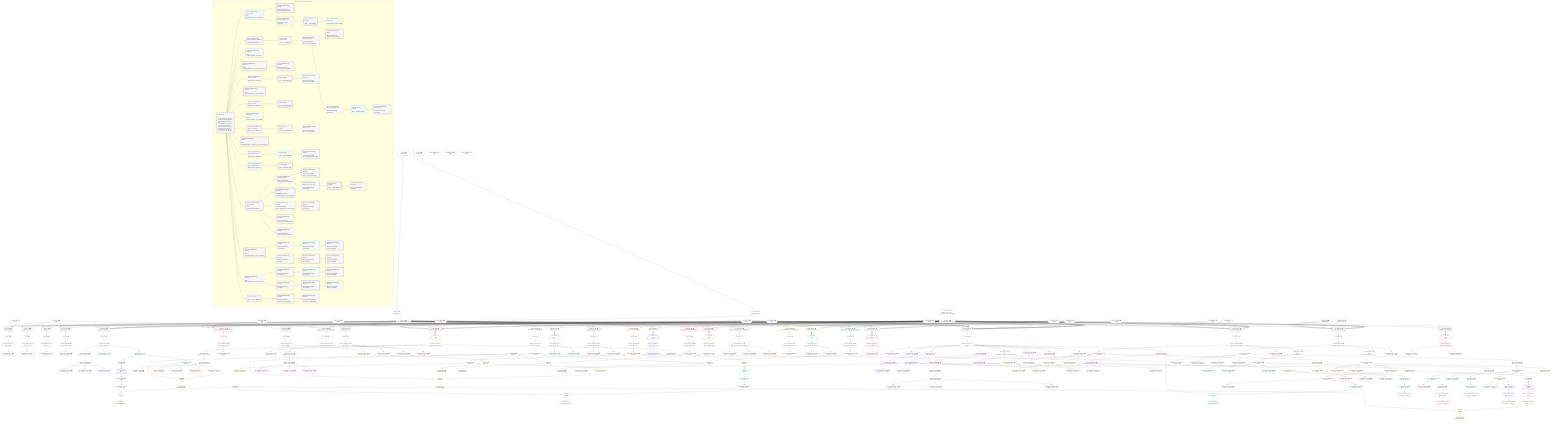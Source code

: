 %%{init: {'themeVariables': { 'fontSize': '12px'}}}%%
graph TD
    classDef path fill:#eee,stroke:#000,color:#000
    classDef plan fill:#fff,stroke-width:1px,color:#000
    classDef itemplan fill:#fff,stroke-width:2px,color:#000
    classDef unbatchedplan fill:#dff,stroke-width:1px,color:#000
    classDef sideeffectplan fill:#fcc,stroke-width:2px,color:#000
    classDef bucket fill:#f6f6f6,color:#000,stroke-width:2px,text-align:left


    %% plan dependencies
    PgSelect269[["PgSelect[269∈0] ➊<br />ᐸpersonᐳ"]]:::plan
    Object11{{"Object[11∈0] ➊<br />ᐸ{pgSettings,withPgClient}ᐳ"}}:::plan
    Constant990{{"Constant[990∈0] ➊<br />ᐸ1ᐳ"}}:::plan
    Constant991{{"Constant[991∈0] ➊<br />ᐸ'test'ᐳ"}}:::plan
    Lambda509{{"Lambda[509∈0] ➊<br />ᐸcalculateLimitAndOffsetSQLᐳ"}}:::plan
    Object11 & Constant990 & Constant991 & Constant990 & Constant991 & Lambda509 & Lambda509 & Lambda509 & Lambda509 & Constant991 & Lambda509 & Lambda509 & Lambda509 --> PgSelect269
    PgSelect373[["PgSelect[373∈0] ➊<br />ᐸquery_output_two_rowsᐳ"]]:::plan
    Constant1002{{"Constant[1002∈0] ➊<br />ᐸ42ᐳ"}}:::plan
    Constant1004{{"Constant[1004∈0] ➊<br />ᐸ'Hi'ᐳ"}}:::plan
    Object11 & Constant1002 & Constant990 & Constant1004 & Lambda509 & Lambda509 & Lambda509 & Lambda509 --> PgSelect373
    PgSelect434[["PgSelect[434∈0] ➊<br />ᐸquery_output_two_rowsᐳ"]]:::plan
    Constant1005{{"Constant[1005∈0] ➊<br />ᐸ999999999ᐳ"}}:::plan
    Constant1007{{"Constant[1007∈0] ➊<br />ᐸ”Don't fail me now...”ᐳ"}}:::plan
    Object11 & Constant1005 & Constant1005 & Constant1007 & Lambda509 & Lambda509 & Lambda509 & Lambda509 --> PgSelect434
    PgSelect28[["PgSelect[28∈0] ➊<br />ᐸfunc_out_complexᐳ"]]:::plan
    Object11 & Constant990 & Constant991 & Lambda509 & Lambda509 & Lambda509 --> PgSelect28
    PgSelect8[["PgSelect[8∈0] ➊<br />ᐸfunc_in_inoutᐳ"]]:::plan
    Constant987{{"Constant[987∈0] ➊<br />ᐸ10ᐳ"}}:::plan
    Constant988{{"Constant[988∈0] ➊<br />ᐸ5ᐳ"}}:::plan
    Object11 & Constant987 & Constant988 & Lambda509 --> PgSelect8
    PgSelect138[["PgSelect[138∈0] ➊<br />ᐸfunc_out_out_compound_typeᐳ"]]:::plan
    Object11 & Constant987 & Lambda509 & Lambda509 --> PgSelect138
    PgSelect16[["PgSelect[16∈0] ➊<br />ᐸfunc_in_outᐳ"]]:::plan
    Object11 & Constant987 & Lambda509 --> PgSelect16
    Access9{{"Access[9∈0] ➊<br />ᐸ2.pgSettingsᐳ"}}:::plan
    Access10{{"Access[10∈0] ➊<br />ᐸ2.withPgClientᐳ"}}:::plan
    Access9 & Access10 --> Object11
    PgSelect21[["PgSelect[21∈0] ➊<br />ᐸfunc_outᐳ"]]:::plan
    Object11 & Lambda509 --> PgSelect21
    PgSelect131[["PgSelect[131∈0] ➊<br />ᐸfunc_out_outᐳ"]]:::plan
    Object11 & Lambda509 --> PgSelect131
    PgSelect170[["PgSelect[170∈0] ➊<br />ᐸfunc_out_out_unnamedᐳ"]]:::plan
    Object11 & Lambda509 --> PgSelect170
    PgSelect192[["PgSelect[192∈0] ➊<br />ᐸfunc_out_tableᐳ"]]:::plan
    Object11 & Lambda509 --> PgSelect192
    PgSelect219[["PgSelect[219∈0] ➊<br />ᐸfunc_out_unnamedᐳ"]]:::plan
    Object11 & Lambda509 --> PgSelect219
    PgSelect224[["PgSelect[224∈0] ➊<br />ᐸfunc_out_unnamed_out_out_unnamedᐳ"]]:::plan
    Object11 & Lambda509 --> PgSelect224
    PgSelect494[["PgSelect[494∈0] ➊<br />ᐸsearch_test_summariesᐳ"]]:::plan
    Object11 & Lambda509 --> PgSelect494
    __Value2["__Value[2∈0] ➊<br />ᐸcontextᐳ"]:::plan
    __Value2 --> Access9
    __Value2 --> Access10
    First12{{"First[12∈0] ➊"}}:::plan
    PgSelect8 --> First12
    PgSelectSingle13{{"PgSelectSingle[13∈0] ➊<br />ᐸfunc_in_inoutᐳ"}}:::plan
    First12 --> PgSelectSingle13
    PgClassExpression14{{"PgClassExpression[14∈0] ➊<br />ᐸ__func_in_inout__.vᐳ"}}:::plan
    PgSelectSingle13 --> PgClassExpression14
    First18{{"First[18∈0] ➊"}}:::plan
    PgSelect16 --> First18
    PgSelectSingle19{{"PgSelectSingle[19∈0] ➊<br />ᐸfunc_in_outᐳ"}}:::plan
    First18 --> PgSelectSingle19
    PgClassExpression20{{"PgClassExpression[20∈0] ➊<br />ᐸ__func_in_out__.vᐳ"}}:::plan
    PgSelectSingle19 --> PgClassExpression20
    First23{{"First[23∈0] ➊"}}:::plan
    PgSelect21 --> First23
    PgSelectSingle24{{"PgSelectSingle[24∈0] ➊<br />ᐸfunc_outᐳ"}}:::plan
    First23 --> PgSelectSingle24
    PgClassExpression25{{"PgClassExpression[25∈0] ➊<br />ᐸ__func_out__.vᐳ"}}:::plan
    PgSelectSingle24 --> PgClassExpression25
    First30{{"First[30∈0] ➊"}}:::plan
    PgSelect28 --> First30
    PgSelectSingle31{{"PgSelectSingle[31∈0] ➊<br />ᐸfunc_out_complexᐳ"}}:::plan
    First30 --> PgSelectSingle31
    First133{{"First[133∈0] ➊"}}:::plan
    PgSelect131 --> First133
    PgSelectSingle134{{"PgSelectSingle[134∈0] ➊<br />ᐸfunc_out_outᐳ"}}:::plan
    First133 --> PgSelectSingle134
    First140{{"First[140∈0] ➊"}}:::plan
    PgSelect138 --> First140
    PgSelectSingle141{{"PgSelectSingle[141∈0] ➊<br />ᐸfunc_out_out_compound_typeᐳ"}}:::plan
    First140 --> PgSelectSingle141
    First172{{"First[172∈0] ➊"}}:::plan
    PgSelect170 --> First172
    PgSelectSingle173{{"PgSelectSingle[173∈0] ➊<br />ᐸfunc_out_out_unnamedᐳ"}}:::plan
    First172 --> PgSelectSingle173
    First194{{"First[194∈0] ➊"}}:::plan
    PgSelect192 --> First194
    PgSelectSingle195{{"PgSelectSingle[195∈0] ➊<br />ᐸfunc_out_tableᐳ"}}:::plan
    First194 --> PgSelectSingle195
    First221{{"First[221∈0] ➊"}}:::plan
    PgSelect219 --> First221
    PgSelectSingle222{{"PgSelectSingle[222∈0] ➊<br />ᐸfunc_out_unnamedᐳ"}}:::plan
    First221 --> PgSelectSingle222
    PgClassExpression223{{"PgClassExpression[223∈0] ➊<br />ᐸ__func_out_unnamed__.vᐳ"}}:::plan
    PgSelectSingle222 --> PgClassExpression223
    First226{{"First[226∈0] ➊"}}:::plan
    PgSelect224 --> First226
    PgSelectSingle227{{"PgSelectSingle[227∈0] ➊<br />ᐸfunc_out_unnamed_out_out_unnamedᐳ"}}:::plan
    First226 --> PgSelectSingle227
    First271{{"First[271∈0] ➊"}}:::plan
    PgSelect269 --> First271
    PgSelectSingle272{{"PgSelectSingle[272∈0] ➊<br />ᐸpersonᐳ"}}:::plan
    First271 --> PgSelectSingle272
    First375{{"First[375∈0] ➊"}}:::plan
    PgSelect373 --> First375
    PgSelectSingle376{{"PgSelectSingle[376∈0] ➊<br />ᐸquery_output_two_rowsᐳ"}}:::plan
    First375 --> PgSelectSingle376
    First436{{"First[436∈0] ➊"}}:::plan
    PgSelect434 --> First436
    PgSelectSingle437{{"PgSelectSingle[437∈0] ➊<br />ᐸquery_output_two_rowsᐳ"}}:::plan
    First436 --> PgSelectSingle437
    Constant1008{{"Constant[1008∈0] ➊<br />ᐸ[Object: null prototype] {   cursorLower: null,   cursorUppeᐳ"}}:::plan
    Constant1008 --> Lambda509
    __Value4["__Value[4∈0] ➊<br />ᐸrootValueᐳ"]:::plan
    Constant48{{"Constant[48∈0] ➊<br />ᐸ'people'ᐳ"}}:::plan
    Constant69{{"Constant[69∈0] ➊<br />ᐸ'posts'ᐳ"}}:::plan
    Connection82{{"Connection[82∈0] ➊<br />ᐸ80ᐳ"}}:::plan
    Connection160{{"Connection[160∈0] ➊<br />ᐸ158ᐳ"}}:::plan
    Connection183{{"Connection[183∈0] ➊<br />ᐸ181ᐳ"}}:::plan
    Connection207{{"Connection[207∈0] ➊<br />ᐸ205ᐳ"}}:::plan
    Connection241{{"Connection[241∈0] ➊<br />ᐸ239ᐳ"}}:::plan
    Connection259{{"Connection[259∈0] ➊<br />ᐸ257ᐳ"}}:::plan
    Constant995{{"Constant[995∈0] ➊<br />ᐸ20ᐳ"}}:::plan
    PgClassExpression32{{"PgClassExpression[32∈1] ➊<br />ᐸ__func_out...plex__.”x”ᐳ"}}:::plan
    PgSelectSingle31 --> PgClassExpression32
    PgSelectSingle39{{"PgSelectSingle[39∈1] ➊<br />ᐸfrmcdc_compoundTypeᐳ"}}:::plan
    RemapKeys534{{"RemapKeys[534∈1] ➊<br />ᐸ31:{”0”:1,”1”:2,”2”:3,”3”:4}ᐳ"}}:::plan
    RemapKeys534 --> PgSelectSingle39
    PgSelectSingle47{{"PgSelectSingle[47∈1] ➊<br />ᐸpersonᐳ"}}:::plan
    RemapKeys553{{"RemapKeys[553∈1] ➊<br />ᐸ31:{”0”:5,”1”:6,”2”:7}ᐳ"}}:::plan
    RemapKeys553 --> PgSelectSingle47
    PgSelectSingle31 --> RemapKeys534
    PgSelectSingle31 --> RemapKeys553
    Connection65{{"Connection[65∈1] ➊<br />ᐸ61ᐳ"}}:::plan
    PgClassExpression40{{"PgClassExpression[40∈2] ➊<br />ᐸ__frmcdc_c...type__.”a”ᐳ"}}:::plan
    PgSelectSingle39 --> PgClassExpression40
    PgClassExpression41{{"PgClassExpression[41∈2] ➊<br />ᐸ__frmcdc_c...type__.”b”ᐳ"}}:::plan
    PgSelectSingle39 --> PgClassExpression41
    PgClassExpression42{{"PgClassExpression[42∈2] ➊<br />ᐸ__frmcdc_c...type__.”c”ᐳ"}}:::plan
    PgSelectSingle39 --> PgClassExpression42
    List50{{"List[50∈3] ➊<br />ᐸ48,49ᐳ"}}:::plan
    PgClassExpression49{{"PgClassExpression[49∈3] ➊<br />ᐸ__person__.”id”ᐳ"}}:::plan
    Constant48 & PgClassExpression49 --> List50
    PgSelectSingle47 --> PgClassExpression49
    Lambda51{{"Lambda[51∈3] ➊<br />ᐸbase64JSONEncodeᐳ"}}:::plan
    List50 --> Lambda51
    PgClassExpression52{{"PgClassExpression[52∈3] ➊<br />ᐸ__person__...full_name”ᐳ"}}:::plan
    PgSelectSingle47 --> PgClassExpression52
    Access544{{"Access[544∈3] ➊<br />ᐸ553.0ᐳ"}}:::plan
    RemapKeys553 --> Access544
    __Item67[/"__Item[67∈4]<br />ᐸ544ᐳ"\]:::itemplan
    Access544 ==> __Item67
    PgSelectSingle68{{"PgSelectSingle[68∈4]<br />ᐸpostᐳ"}}:::plan
    __Item67 --> PgSelectSingle68
    List71{{"List[71∈5]<br />ᐸ69,70ᐳ"}}:::plan
    PgClassExpression70{{"PgClassExpression[70∈5]<br />ᐸ__post__.”id”ᐳ"}}:::plan
    Constant69 & PgClassExpression70 --> List71
    PgSelectSingle68 --> PgClassExpression70
    Lambda72{{"Lambda[72∈5]<br />ᐸbase64JSONEncodeᐳ"}}:::plan
    List71 --> Lambda72
    PgSelect83[["PgSelect[83∈6] ➊<br />ᐸfunc_out_complex_setofᐳ"]]:::plan
    Object11 & Constant990 & Constant991 & Connection82 & Lambda509 & Lambda509 & Lambda509 --> PgSelect83
    PgSelect127[["PgSelect[127∈6] ➊<br />ᐸfunc_out_complex_setof(aggregate)ᐳ"]]:::plan
    Object11 & Constant990 & Constant991 & Connection82 & Lambda509 --> PgSelect127
    First128{{"First[128∈6] ➊"}}:::plan
    PgSelect127 --> First128
    PgSelectSingle129{{"PgSelectSingle[129∈6] ➊<br />ᐸfunc_out_complex_setofᐳ"}}:::plan
    First128 --> PgSelectSingle129
    PgClassExpression130{{"PgClassExpression[130∈6] ➊<br />ᐸcount(*)ᐳ"}}:::plan
    PgSelectSingle129 --> PgClassExpression130
    Connection119{{"Connection[119∈6] ➊<br />ᐸ115ᐳ"}}:::plan
    __Item84[/"__Item[84∈7]<br />ᐸ83ᐳ"\]:::itemplan
    PgSelect83 ==> __Item84
    PgSelectSingle85{{"PgSelectSingle[85∈7]<br />ᐸfunc_out_complex_setofᐳ"}}:::plan
    __Item84 --> PgSelectSingle85
    PgClassExpression86{{"PgClassExpression[86∈8]<br />ᐸ__func_out...etof__.”x”ᐳ"}}:::plan
    PgSelectSingle85 --> PgClassExpression86
    PgSelectSingle93{{"PgSelectSingle[93∈8]<br />ᐸfrmcdc_compoundTypeᐳ"}}:::plan
    RemapKeys571{{"RemapKeys[571∈8]<br />ᐸ85:{”0”:1,”1”:2,”2”:3,”3”:4}ᐳ"}}:::plan
    RemapKeys571 --> PgSelectSingle93
    PgSelectSingle101{{"PgSelectSingle[101∈8]<br />ᐸpersonᐳ"}}:::plan
    RemapKeys590{{"RemapKeys[590∈8]<br />ᐸ85:{”0”:5,”1”:6,”2”:7}ᐳ"}}:::plan
    RemapKeys590 --> PgSelectSingle101
    PgSelectSingle85 --> RemapKeys571
    PgSelectSingle85 --> RemapKeys590
    PgClassExpression94{{"PgClassExpression[94∈9]<br />ᐸ__frmcdc_c...type__.”a”ᐳ"}}:::plan
    PgSelectSingle93 --> PgClassExpression94
    PgClassExpression95{{"PgClassExpression[95∈9]<br />ᐸ__frmcdc_c...type__.”b”ᐳ"}}:::plan
    PgSelectSingle93 --> PgClassExpression95
    PgClassExpression96{{"PgClassExpression[96∈9]<br />ᐸ__frmcdc_c...type__.”c”ᐳ"}}:::plan
    PgSelectSingle93 --> PgClassExpression96
    List104{{"List[104∈10]<br />ᐸ48,103ᐳ"}}:::plan
    PgClassExpression103{{"PgClassExpression[103∈10]<br />ᐸ__person__.”id”ᐳ"}}:::plan
    Constant48 & PgClassExpression103 --> List104
    PgSelectSingle101 --> PgClassExpression103
    Lambda105{{"Lambda[105∈10]<br />ᐸbase64JSONEncodeᐳ"}}:::plan
    List104 --> Lambda105
    PgClassExpression106{{"PgClassExpression[106∈10]<br />ᐸ__person__...full_name”ᐳ"}}:::plan
    PgSelectSingle101 --> PgClassExpression106
    Access581{{"Access[581∈10]<br />ᐸ590.0ᐳ"}}:::plan
    RemapKeys590 --> Access581
    __Item121[/"__Item[121∈11]<br />ᐸ581ᐳ"\]:::itemplan
    Access581 ==> __Item121
    PgSelectSingle122{{"PgSelectSingle[122∈11]<br />ᐸpostᐳ"}}:::plan
    __Item121 --> PgSelectSingle122
    List125{{"List[125∈12]<br />ᐸ69,124ᐳ"}}:::plan
    PgClassExpression124{{"PgClassExpression[124∈12]<br />ᐸ__post__.”id”ᐳ"}}:::plan
    Constant69 & PgClassExpression124 --> List125
    PgSelectSingle122 --> PgClassExpression124
    Lambda126{{"Lambda[126∈12]<br />ᐸbase64JSONEncodeᐳ"}}:::plan
    List125 --> Lambda126
    PgClassExpression135{{"PgClassExpression[135∈13] ➊<br />ᐸ__func_out...first_out”ᐳ"}}:::plan
    PgSelectSingle134 --> PgClassExpression135
    PgClassExpression136{{"PgClassExpression[136∈13] ➊<br />ᐸ__func_out...econd_out”ᐳ"}}:::plan
    PgSelectSingle134 --> PgClassExpression136
    PgClassExpression142{{"PgClassExpression[142∈14] ➊<br />ᐸ__func_out...ype__.”o1”ᐳ"}}:::plan
    PgSelectSingle141 --> PgClassExpression142
    PgSelectSingle149{{"PgSelectSingle[149∈14] ➊<br />ᐸfrmcdc_compoundTypeᐳ"}}:::plan
    RemapKeys624{{"RemapKeys[624∈14] ➊<br />ᐸ141:{”0”:1,”1”:2,”2”:3,”3”:4}ᐳ"}}:::plan
    RemapKeys624 --> PgSelectSingle149
    PgSelectSingle141 --> RemapKeys624
    PgClassExpression150{{"PgClassExpression[150∈15] ➊<br />ᐸ__frmcdc_c...type__.”a”ᐳ"}}:::plan
    PgSelectSingle149 --> PgClassExpression150
    PgClassExpression151{{"PgClassExpression[151∈15] ➊<br />ᐸ__frmcdc_c...type__.”b”ᐳ"}}:::plan
    PgSelectSingle149 --> PgClassExpression151
    PgClassExpression152{{"PgClassExpression[152∈15] ➊<br />ᐸ__frmcdc_c...type__.”c”ᐳ"}}:::plan
    PgSelectSingle149 --> PgClassExpression152
    PgSelect161[["PgSelect[161∈16] ➊<br />ᐸfunc_out_out_setofᐳ"]]:::plan
    Object11 & Connection160 & Lambda509 --> PgSelect161
    PgSelect166[["PgSelect[166∈16] ➊<br />ᐸfunc_out_out_setof(aggregate)ᐳ"]]:::plan
    Object11 & Connection160 & Lambda509 --> PgSelect166
    First167{{"First[167∈16] ➊"}}:::plan
    PgSelect166 --> First167
    PgSelectSingle168{{"PgSelectSingle[168∈16] ➊<br />ᐸfunc_out_out_setofᐳ"}}:::plan
    First167 --> PgSelectSingle168
    PgClassExpression169{{"PgClassExpression[169∈16] ➊<br />ᐸcount(*)ᐳ"}}:::plan
    PgSelectSingle168 --> PgClassExpression169
    __Item162[/"__Item[162∈17]<br />ᐸ161ᐳ"\]:::itemplan
    PgSelect161 ==> __Item162
    PgSelectSingle163{{"PgSelectSingle[163∈17]<br />ᐸfunc_out_out_setofᐳ"}}:::plan
    __Item162 --> PgSelectSingle163
    PgClassExpression164{{"PgClassExpression[164∈18]<br />ᐸ__func_out...tof__.”o1”ᐳ"}}:::plan
    PgSelectSingle163 --> PgClassExpression164
    PgClassExpression165{{"PgClassExpression[165∈18]<br />ᐸ__func_out...tof__.”o2”ᐳ"}}:::plan
    PgSelectSingle163 --> PgClassExpression165
    PgClassExpression174{{"PgClassExpression[174∈19] ➊<br />ᐸ__func_out....”column1”ᐳ"}}:::plan
    PgSelectSingle173 --> PgClassExpression174
    PgClassExpression175{{"PgClassExpression[175∈19] ➊<br />ᐸ__func_out....”column2”ᐳ"}}:::plan
    PgSelectSingle173 --> PgClassExpression175
    PgSelect184[["PgSelect[184∈20] ➊<br />ᐸfunc_out_setofᐳ"]]:::plan
    Object11 & Connection183 & Lambda509 --> PgSelect184
    PgSelect188[["PgSelect[188∈20] ➊<br />ᐸfunc_out_setof(aggregate)ᐳ"]]:::plan
    Object11 & Connection183 & Lambda509 --> PgSelect188
    First189{{"First[189∈20] ➊"}}:::plan
    PgSelect188 --> First189
    PgSelectSingle190{{"PgSelectSingle[190∈20] ➊<br />ᐸfunc_out_setofᐳ"}}:::plan
    First189 --> PgSelectSingle190
    PgClassExpression191{{"PgClassExpression[191∈20] ➊<br />ᐸcount(*)ᐳ"}}:::plan
    PgSelectSingle190 --> PgClassExpression191
    __Item185[/"__Item[185∈21]<br />ᐸ184ᐳ"\]:::itemplan
    PgSelect184 ==> __Item185
    PgSelectSingle186{{"PgSelectSingle[186∈21]<br />ᐸfunc_out_setofᐳ"}}:::plan
    __Item185 --> PgSelectSingle186
    PgClassExpression187{{"PgClassExpression[187∈21]<br />ᐸ__func_out_setof__.vᐳ"}}:::plan
    PgSelectSingle186 --> PgClassExpression187
    List198{{"List[198∈22] ➊<br />ᐸ48,197ᐳ"}}:::plan
    PgClassExpression197{{"PgClassExpression[197∈22] ➊<br />ᐸ__func_out_table__.”id”ᐳ"}}:::plan
    Constant48 & PgClassExpression197 --> List198
    PgSelectSingle195 --> PgClassExpression197
    Lambda199{{"Lambda[199∈22] ➊<br />ᐸbase64JSONEncodeᐳ"}}:::plan
    List198 --> Lambda199
    PgSelect208[["PgSelect[208∈23] ➊<br />ᐸfunc_out_table_setofᐳ"]]:::plan
    Object11 & Connection207 & Lambda509 --> PgSelect208
    PgSelect215[["PgSelect[215∈23] ➊<br />ᐸfunc_out_table_setof(aggregate)ᐳ"]]:::plan
    Object11 & Connection207 & Lambda509 --> PgSelect215
    First216{{"First[216∈23] ➊"}}:::plan
    PgSelect215 --> First216
    PgSelectSingle217{{"PgSelectSingle[217∈23] ➊<br />ᐸfunc_out_table_setofᐳ"}}:::plan
    First216 --> PgSelectSingle217
    PgClassExpression218{{"PgClassExpression[218∈23] ➊<br />ᐸcount(*)ᐳ"}}:::plan
    PgSelectSingle217 --> PgClassExpression218
    __Item209[/"__Item[209∈24]<br />ᐸ208ᐳ"\]:::itemplan
    PgSelect208 ==> __Item209
    PgSelectSingle210{{"PgSelectSingle[210∈24]<br />ᐸfunc_out_table_setofᐳ"}}:::plan
    __Item209 --> PgSelectSingle210
    List213{{"List[213∈25]<br />ᐸ48,212ᐳ"}}:::plan
    PgClassExpression212{{"PgClassExpression[212∈25]<br />ᐸ__func_out...tof__.”id”ᐳ"}}:::plan
    Constant48 & PgClassExpression212 --> List213
    PgSelectSingle210 --> PgClassExpression212
    Lambda214{{"Lambda[214∈25]<br />ᐸbase64JSONEncodeᐳ"}}:::plan
    List213 --> Lambda214
    PgClassExpression228{{"PgClassExpression[228∈26] ➊<br />ᐸ__func_out....”column1”ᐳ"}}:::plan
    PgSelectSingle227 --> PgClassExpression228
    PgClassExpression229{{"PgClassExpression[229∈26] ➊<br />ᐸ__func_out....”column3”ᐳ"}}:::plan
    PgSelectSingle227 --> PgClassExpression229
    PgClassExpression230{{"PgClassExpression[230∈26] ➊<br />ᐸ__func_out...med__.”o2”ᐳ"}}:::plan
    PgSelectSingle227 --> PgClassExpression230
    PgSelect242[["PgSelect[242∈27] ➊<br />ᐸfunc_returns_table_multi_colᐳ"]]:::plan
    Object11 & Constant995 & Connection241 & Lambda509 --> PgSelect242
    PgSelect247[["PgSelect[247∈27] ➊<br />ᐸfunc_returns_table_multi_col(aggregate)ᐳ"]]:::plan
    Object11 & Constant995 & Connection241 & Lambda509 --> PgSelect247
    First248{{"First[248∈27] ➊"}}:::plan
    PgSelect247 --> First248
    PgSelectSingle249{{"PgSelectSingle[249∈27] ➊<br />ᐸfunc_returns_table_multi_colᐳ"}}:::plan
    First248 --> PgSelectSingle249
    PgClassExpression250{{"PgClassExpression[250∈27] ➊<br />ᐸcount(*)ᐳ"}}:::plan
    PgSelectSingle249 --> PgClassExpression250
    __Item243[/"__Item[243∈28]<br />ᐸ242ᐳ"\]:::itemplan
    PgSelect242 ==> __Item243
    PgSelectSingle244{{"PgSelectSingle[244∈28]<br />ᐸfunc_returns_table_multi_colᐳ"}}:::plan
    __Item243 --> PgSelectSingle244
    PgClassExpression245{{"PgClassExpression[245∈29]<br />ᐸ__func_ret...l__.”col1”ᐳ"}}:::plan
    PgSelectSingle244 --> PgClassExpression245
    PgClassExpression246{{"PgClassExpression[246∈29]<br />ᐸ__func_ret...l__.”col2”ᐳ"}}:::plan
    PgSelectSingle244 --> PgClassExpression246
    PgSelect260[["PgSelect[260∈30] ➊<br />ᐸfunc_returns_table_one_colᐳ"]]:::plan
    Object11 & Constant995 & Connection259 & Lambda509 --> PgSelect260
    PgSelect264[["PgSelect[264∈30] ➊<br />ᐸfunc_returns_table_one_col(aggregate)ᐳ"]]:::plan
    Object11 & Constant995 & Connection259 & Lambda509 --> PgSelect264
    First265{{"First[265∈30] ➊"}}:::plan
    PgSelect264 --> First265
    PgSelectSingle266{{"PgSelectSingle[266∈30] ➊<br />ᐸfunc_returns_table_one_colᐳ"}}:::plan
    First265 --> PgSelectSingle266
    PgClassExpression267{{"PgClassExpression[267∈30] ➊<br />ᐸcount(*)ᐳ"}}:::plan
    PgSelectSingle266 --> PgClassExpression267
    __Item261[/"__Item[261∈31]<br />ᐸ260ᐳ"\]:::itemplan
    PgSelect260 ==> __Item261
    PgSelectSingle262{{"PgSelectSingle[262∈31]<br />ᐸfunc_returns_table_one_colᐳ"}}:::plan
    __Item261 --> PgSelectSingle262
    PgClassExpression263{{"PgClassExpression[263∈31]<br />ᐸ__func_ret...ne_col__.vᐳ"}}:::plan
    PgSelectSingle262 --> PgClassExpression263
    List275{{"List[275∈32] ➊<br />ᐸ48,274ᐳ"}}:::plan
    PgClassExpression274{{"PgClassExpression[274∈32] ➊<br />ᐸ__person__.”id”ᐳ"}}:::plan
    Constant48 & PgClassExpression274 --> List275
    PgSelectSingle272 --> PgClassExpression274
    Lambda276{{"Lambda[276∈32] ➊<br />ᐸbase64JSONEncodeᐳ"}}:::plan
    List275 --> Lambda276
    PgClassExpression277{{"PgClassExpression[277∈32] ➊<br />ᐸ__person__...full_name”ᐳ"}}:::plan
    PgSelectSingle272 --> PgClassExpression277
    PgSelectSingle286{{"PgSelectSingle[286∈32] ➊<br />ᐸperson_computed_complexᐳ"}}:::plan
    RemapKeys783{{"RemapKeys[783∈32] ➊<br />ᐸ272:{”0”:2,”1”:3,”2”:4,”3”:5,”4”:6,”5”:7,”6”:8,”7”:9,”8”:10}ᐳ"}}:::plan
    RemapKeys783 --> PgSelectSingle286
    PgSelectSingle332{{"PgSelectSingle[332∈32] ➊<br />ᐸperson_computed_first_arg_inoutᐳ"}}:::plan
    RemapKeys793{{"RemapKeys[793∈32] ➊<br />ᐸ272:{”0”:11,”1”:12}ᐳ"}}:::plan
    RemapKeys793 --> PgSelectSingle332
    PgSelectSingle339{{"PgSelectSingle[339∈32] ➊<br />ᐸperson_computed_first_arg_inout_outᐳ"}}:::plan
    RemapKeys813{{"RemapKeys[813∈32] ➊<br />ᐸ272:{”0”:13,”1”:14,”2”:15,”3”:16}ᐳ"}}:::plan
    RemapKeys813 --> PgSelectSingle339
    PgClassExpression352{{"PgClassExpression[352∈32] ➊<br />ᐸ”c”.”perso...lder! */<br />)ᐳ"}}:::plan
    PgSelectSingle272 --> PgClassExpression352
    PgSelectSingle358{{"PgSelectSingle[358∈32] ➊<br />ᐸperson_computed_inout_outᐳ"}}:::plan
    RemapKeys823{{"RemapKeys[823∈32] ➊<br />ᐸ272:{”0”:17,”1”:18,”2”:19}ᐳ"}}:::plan
    RemapKeys823 --> PgSelectSingle358
    PgClassExpression362{{"PgClassExpression[362∈32] ➊<br />ᐸ”c”.”perso..._person__)ᐳ"}}:::plan
    PgSelectSingle272 --> PgClassExpression362
    PgSelectSingle367{{"PgSelectSingle[367∈32] ➊<br />ᐸperson_computed_out_outᐳ"}}:::plan
    RemapKeys833{{"RemapKeys[833∈32] ➊<br />ᐸ272:{”0”:20,”1”:21,”2”:22}ᐳ"}}:::plan
    RemapKeys833 --> PgSelectSingle367
    PgSelectSingle272 --> RemapKeys783
    PgSelectSingle272 --> RemapKeys793
    PgSelectSingle272 --> RemapKeys813
    PgSelectSingle272 --> RemapKeys823
    PgSelectSingle272 --> RemapKeys833
    Connection320{{"Connection[320∈32] ➊<br />ᐸ316ᐳ"}}:::plan
    PgClassExpression287{{"PgClassExpression[287∈33] ➊<br />ᐸ__person_c...plex__.”x”ᐳ"}}:::plan
    PgSelectSingle286 --> PgClassExpression287
    PgSelectSingle294{{"PgSelectSingle[294∈33] ➊<br />ᐸfrmcdc_compoundTypeᐳ"}}:::plan
    RemapKeys754{{"RemapKeys[754∈33] ➊<br />ᐸ286:{”0”:1,”1”:2,”2”:3,”3”:4}ᐳ"}}:::plan
    RemapKeys754 --> PgSelectSingle294
    PgSelectSingle302{{"PgSelectSingle[302∈33] ➊<br />ᐸpersonᐳ"}}:::plan
    RemapKeys773{{"RemapKeys[773∈33] ➊<br />ᐸ286:{”0”:5,”1”:6,”2”:7}ᐳ"}}:::plan
    RemapKeys773 --> PgSelectSingle302
    PgSelectSingle286 --> RemapKeys754
    PgSelectSingle286 --> RemapKeys773
    PgClassExpression295{{"PgClassExpression[295∈34] ➊<br />ᐸ__frmcdc_c...type__.”a”ᐳ"}}:::plan
    PgSelectSingle294 --> PgClassExpression295
    PgClassExpression296{{"PgClassExpression[296∈34] ➊<br />ᐸ__frmcdc_c...type__.”b”ᐳ"}}:::plan
    PgSelectSingle294 --> PgClassExpression296
    PgClassExpression297{{"PgClassExpression[297∈34] ➊<br />ᐸ__frmcdc_c...type__.”c”ᐳ"}}:::plan
    PgSelectSingle294 --> PgClassExpression297
    List305{{"List[305∈35] ➊<br />ᐸ48,304ᐳ"}}:::plan
    PgClassExpression304{{"PgClassExpression[304∈35] ➊<br />ᐸ__person__.”id”ᐳ"}}:::plan
    Constant48 & PgClassExpression304 --> List305
    PgSelectSingle302 --> PgClassExpression304
    Lambda306{{"Lambda[306∈35] ➊<br />ᐸbase64JSONEncodeᐳ"}}:::plan
    List305 --> Lambda306
    PgClassExpression307{{"PgClassExpression[307∈35] ➊<br />ᐸ__person__...full_name”ᐳ"}}:::plan
    PgSelectSingle302 --> PgClassExpression307
    Access764{{"Access[764∈35] ➊<br />ᐸ773.0ᐳ"}}:::plan
    RemapKeys773 --> Access764
    __Item322[/"__Item[322∈36]<br />ᐸ764ᐳ"\]:::itemplan
    Access764 ==> __Item322
    PgSelectSingle323{{"PgSelectSingle[323∈36]<br />ᐸpostᐳ"}}:::plan
    __Item322 --> PgSelectSingle323
    List326{{"List[326∈37]<br />ᐸ69,325ᐳ"}}:::plan
    PgClassExpression325{{"PgClassExpression[325∈37]<br />ᐸ__post__.”id”ᐳ"}}:::plan
    Constant69 & PgClassExpression325 --> List326
    PgSelectSingle323 --> PgClassExpression325
    Lambda327{{"Lambda[327∈37]<br />ᐸbase64JSONEncodeᐳ"}}:::plan
    List326 --> Lambda327
    PgClassExpression333{{"PgClassExpression[333∈38] ➊<br />ᐸ__person_c...out__.”id”ᐳ"}}:::plan
    PgSelectSingle332 --> PgClassExpression333
    PgClassExpression334{{"PgClassExpression[334∈38] ➊<br />ᐸ__person_c...full_name”ᐳ"}}:::plan
    PgSelectSingle332 --> PgClassExpression334
    PgSelectSingle346{{"PgSelectSingle[346∈39] ➊<br />ᐸpersonᐳ"}}:::plan
    PgSelectSingle339 --> PgSelectSingle346
    PgClassExpression349{{"PgClassExpression[349∈39] ➊<br />ᐸ__person_c..._out__.”o”ᐳ"}}:::plan
    PgSelectSingle339 --> PgClassExpression349
    PgClassExpression347{{"PgClassExpression[347∈40] ➊<br />ᐸ__person__.”id”ᐳ"}}:::plan
    PgSelectSingle346 --> PgClassExpression347
    PgClassExpression348{{"PgClassExpression[348∈40] ➊<br />ᐸ__person__...full_name”ᐳ"}}:::plan
    PgSelectSingle346 --> PgClassExpression348
    PgClassExpression359{{"PgClassExpression[359∈41] ➊<br />ᐸ__person_c...ut__.”ino”ᐳ"}}:::plan
    PgSelectSingle358 --> PgClassExpression359
    PgClassExpression360{{"PgClassExpression[360∈41] ➊<br />ᐸ__person_c..._out__.”o”ᐳ"}}:::plan
    PgSelectSingle358 --> PgClassExpression360
    PgClassExpression368{{"PgClassExpression[368∈42] ➊<br />ᐸ__person_c...out__.”o1”ᐳ"}}:::plan
    PgSelectSingle367 --> PgClassExpression368
    PgClassExpression369{{"PgClassExpression[369∈42] ➊<br />ᐸ__person_c...out__.”o2”ᐳ"}}:::plan
    PgSelectSingle367 --> PgClassExpression369
    PgSelectSingle383{{"PgSelectSingle[383∈43] ➊<br />ᐸleft_armᐳ"}}:::plan
    PgSelectSingle376 --> PgSelectSingle383
    PgSelectSingle411{{"PgSelectSingle[411∈43] ➊<br />ᐸpostᐳ"}}:::plan
    RemapKeys901{{"RemapKeys[901∈43] ➊<br />ᐸ376:{”0”:7,”1”:8,”2”:9,”3”:10,”4”:11,”5”:12}ᐳ"}}:::plan
    RemapKeys901 --> PgSelectSingle411
    PgClassExpression430{{"PgClassExpression[430∈43] ➊<br />ᐸ__query_ou...ws__.”txt”ᐳ"}}:::plan
    PgSelectSingle376 --> PgClassExpression430
    PgSelectSingle376 --> RemapKeys901
    PgClassExpression384{{"PgClassExpression[384∈44] ➊<br />ᐸ__left_arm__.”id”ᐳ"}}:::plan
    PgSelectSingle383 --> PgClassExpression384
    PgClassExpression385{{"PgClassExpression[385∈44] ➊<br />ᐸ__left_arm...in_metres”ᐳ"}}:::plan
    PgSelectSingle383 --> PgClassExpression385
    PgClassExpression386{{"PgClassExpression[386∈44] ➊<br />ᐸ__left_arm__.”mood”ᐳ"}}:::plan
    PgSelectSingle383 --> PgClassExpression386
    PgClassExpression387{{"PgClassExpression[387∈44] ➊<br />ᐸ__left_arm...person_id”ᐳ"}}:::plan
    PgSelectSingle383 --> PgClassExpression387
    PgSelectSingle393{{"PgSelectSingle[393∈44] ➊<br />ᐸpersonᐳ"}}:::plan
    RemapKeys861{{"RemapKeys[861∈44] ➊<br />ᐸ383:{”0”:3,”1”:4,”2”:5}ᐳ"}}:::plan
    RemapKeys861 --> PgSelectSingle393
    PgSelectSingle383 --> RemapKeys861
    PgClassExpression394{{"PgClassExpression[394∈45] ➊<br />ᐸ__person__...full_name”ᐳ"}}:::plan
    PgSelectSingle393 --> PgClassExpression394
    PgSelectSingle401{{"PgSelectSingle[401∈45] ➊<br />ᐸperson_secretᐳ"}}:::plan
    RemapKeys851{{"RemapKeys[851∈45] ➊<br />ᐸ393:{”0”:1,”1”:2}ᐳ"}}:::plan
    RemapKeys851 --> PgSelectSingle401
    PgSelectSingle393 --> RemapKeys851
    PgClassExpression402{{"PgClassExpression[402∈46] ➊<br />ᐸ__person_s..._.”sekrit”ᐳ"}}:::plan
    PgSelectSingle401 --> PgClassExpression402
    PgClassExpression412{{"PgClassExpression[412∈47] ➊<br />ᐸ__post__.”id”ᐳ"}}:::plan
    PgSelectSingle411 --> PgClassExpression412
    PgClassExpression413{{"PgClassExpression[413∈47] ➊<br />ᐸ__post__.”headline”ᐳ"}}:::plan
    PgSelectSingle411 --> PgClassExpression413
    PgClassExpression414{{"PgClassExpression[414∈47] ➊<br />ᐸ__post__.”author_id”ᐳ"}}:::plan
    PgSelectSingle411 --> PgClassExpression414
    PgSelectSingle420{{"PgSelectSingle[420∈47] ➊<br />ᐸpersonᐳ"}}:::plan
    RemapKeys891{{"RemapKeys[891∈47] ➊<br />ᐸ411:{”0”:2,”1”:3,”2”:4}ᐳ"}}:::plan
    RemapKeys891 --> PgSelectSingle420
    PgSelectSingle411 --> RemapKeys891
    PgClassExpression421{{"PgClassExpression[421∈48] ➊<br />ᐸ__person__...full_name”ᐳ"}}:::plan
    PgSelectSingle420 --> PgClassExpression421
    PgSelectSingle428{{"PgSelectSingle[428∈48] ➊<br />ᐸperson_secretᐳ"}}:::plan
    RemapKeys881{{"RemapKeys[881∈48] ➊<br />ᐸ420:{”0”:1,”1”:2}ᐳ"}}:::plan
    RemapKeys881 --> PgSelectSingle428
    PgSelectSingle420 --> RemapKeys881
    PgClassExpression429{{"PgClassExpression[429∈49] ➊<br />ᐸ__person_s..._.”sekrit”ᐳ"}}:::plan
    PgSelectSingle428 --> PgClassExpression429
    PgSelectSingle444{{"PgSelectSingle[444∈50] ➊<br />ᐸleft_armᐳ"}}:::plan
    PgSelectSingle437 --> PgSelectSingle444
    PgSelectSingle472{{"PgSelectSingle[472∈50] ➊<br />ᐸpostᐳ"}}:::plan
    RemapKeys969{{"RemapKeys[969∈50] ➊<br />ᐸ437:{”0”:7,”1”:8,”2”:9,”3”:10,”4”:11,”5”:12}ᐳ"}}:::plan
    RemapKeys969 --> PgSelectSingle472
    PgClassExpression491{{"PgClassExpression[491∈50] ➊<br />ᐸ__query_ou...ws__.”txt”ᐳ"}}:::plan
    PgSelectSingle437 --> PgClassExpression491
    PgSelectSingle437 --> RemapKeys969
    PgClassExpression445{{"PgClassExpression[445∈51] ➊<br />ᐸ__left_arm__.”id”ᐳ"}}:::plan
    PgSelectSingle444 --> PgClassExpression445
    PgClassExpression446{{"PgClassExpression[446∈51] ➊<br />ᐸ__left_arm...in_metres”ᐳ"}}:::plan
    PgSelectSingle444 --> PgClassExpression446
    PgClassExpression447{{"PgClassExpression[447∈51] ➊<br />ᐸ__left_arm__.”mood”ᐳ"}}:::plan
    PgSelectSingle444 --> PgClassExpression447
    PgClassExpression448{{"PgClassExpression[448∈51] ➊<br />ᐸ__left_arm...person_id”ᐳ"}}:::plan
    PgSelectSingle444 --> PgClassExpression448
    PgSelectSingle454{{"PgSelectSingle[454∈51] ➊<br />ᐸpersonᐳ"}}:::plan
    RemapKeys929{{"RemapKeys[929∈51] ➊<br />ᐸ444:{”0”:3,”1”:4,”2”:5}ᐳ"}}:::plan
    RemapKeys929 --> PgSelectSingle454
    PgSelectSingle444 --> RemapKeys929
    PgClassExpression455{{"PgClassExpression[455∈52] ➊<br />ᐸ__person__...full_name”ᐳ"}}:::plan
    PgSelectSingle454 --> PgClassExpression455
    PgSelectSingle462{{"PgSelectSingle[462∈52] ➊<br />ᐸperson_secretᐳ"}}:::plan
    RemapKeys919{{"RemapKeys[919∈52] ➊<br />ᐸ454:{”0”:1,”1”:2}ᐳ"}}:::plan
    RemapKeys919 --> PgSelectSingle462
    PgSelectSingle454 --> RemapKeys919
    PgClassExpression463{{"PgClassExpression[463∈53] ➊<br />ᐸ__person_s..._.”sekrit”ᐳ"}}:::plan
    PgSelectSingle462 --> PgClassExpression463
    PgClassExpression473{{"PgClassExpression[473∈54] ➊<br />ᐸ__post__.”id”ᐳ"}}:::plan
    PgSelectSingle472 --> PgClassExpression473
    PgClassExpression474{{"PgClassExpression[474∈54] ➊<br />ᐸ__post__.”headline”ᐳ"}}:::plan
    PgSelectSingle472 --> PgClassExpression474
    PgClassExpression475{{"PgClassExpression[475∈54] ➊<br />ᐸ__post__.”author_id”ᐳ"}}:::plan
    PgSelectSingle472 --> PgClassExpression475
    PgSelectSingle481{{"PgSelectSingle[481∈54] ➊<br />ᐸpersonᐳ"}}:::plan
    RemapKeys959{{"RemapKeys[959∈54] ➊<br />ᐸ472:{”0”:2,”1”:3,”2”:4}ᐳ"}}:::plan
    RemapKeys959 --> PgSelectSingle481
    PgSelectSingle472 --> RemapKeys959
    PgClassExpression482{{"PgClassExpression[482∈55] ➊<br />ᐸ__person__...full_name”ᐳ"}}:::plan
    PgSelectSingle481 --> PgClassExpression482
    PgSelectSingle489{{"PgSelectSingle[489∈55] ➊<br />ᐸperson_secretᐳ"}}:::plan
    RemapKeys949{{"RemapKeys[949∈55] ➊<br />ᐸ481:{”0”:1,”1”:2}ᐳ"}}:::plan
    RemapKeys949 --> PgSelectSingle489
    PgSelectSingle481 --> RemapKeys949
    PgClassExpression490{{"PgClassExpression[490∈56] ➊<br />ᐸ__person_s..._.”sekrit”ᐳ"}}:::plan
    PgSelectSingle489 --> PgClassExpression490
    __Item496[/"__Item[496∈57]<br />ᐸ494ᐳ"\]:::itemplan
    PgSelect494 ==> __Item496
    PgSelectSingle497{{"PgSelectSingle[497∈57]<br />ᐸsearch_test_summariesᐳ"}}:::plan
    __Item496 --> PgSelectSingle497
    PgClassExpression498{{"PgClassExpression[498∈58]<br />ᐸ__search_t...ies__.”id”ᐳ"}}:::plan
    PgSelectSingle497 --> PgClassExpression498
    PgClassExpression499{{"PgClassExpression[499∈58]<br />ᐸ__search_t..._duration”ᐳ"}}:::plan
    PgSelectSingle497 --> PgClassExpression499

    %% define steps

    subgraph "Buckets for queries/v4/function-return-types"
    Bucket0("Bucket 0 (root)<br /><br />1: <br />ᐳ: 9, 10, 48, 69, 82, 160, 183, 207, 241, 259, 987, 988, 990, 991, 995, 1002, 1004, 1005, 1007, 1008, 11, 509<br />2: 8, 16, 21, 28, 131, 138, 170, 192, 219, 224, 269, 373, 434, 494<br />ᐳ: 12, 13, 14, 18, 19, 20, 23, 24, 25, 30, 31, 133, 134, 140, 141, 172, 173, 194, 195, 221, 222, 223, 226, 227, 271, 272, 375, 376, 436, 437"):::bucket
    classDef bucket0 stroke:#696969
    class Bucket0,__Value2,__Value4,PgSelect8,Access9,Access10,Object11,First12,PgSelectSingle13,PgClassExpression14,PgSelect16,First18,PgSelectSingle19,PgClassExpression20,PgSelect21,First23,PgSelectSingle24,PgClassExpression25,PgSelect28,First30,PgSelectSingle31,Constant48,Constant69,Connection82,PgSelect131,First133,PgSelectSingle134,PgSelect138,First140,PgSelectSingle141,Connection160,PgSelect170,First172,PgSelectSingle173,Connection183,PgSelect192,First194,PgSelectSingle195,Connection207,PgSelect219,First221,PgSelectSingle222,PgClassExpression223,PgSelect224,First226,PgSelectSingle227,Connection241,Connection259,PgSelect269,First271,PgSelectSingle272,PgSelect373,First375,PgSelectSingle376,PgSelect434,First436,PgSelectSingle437,PgSelect494,Lambda509,Constant987,Constant988,Constant990,Constant991,Constant995,Constant1002,Constant1004,Constant1005,Constant1007,Constant1008 bucket0
    Bucket1("Bucket 1 (nullableBoundary)<br />Deps: 31, 48, 69<br /><br />ROOT PgSelectSingleᐸfunc_out_complexᐳ[31]"):::bucket
    classDef bucket1 stroke:#00bfff
    class Bucket1,PgClassExpression32,PgSelectSingle39,PgSelectSingle47,Connection65,RemapKeys534,RemapKeys553 bucket1
    Bucket2("Bucket 2 (nullableBoundary)<br />Deps: 39<br /><br />ROOT PgSelectSingle{1}ᐸfrmcdc_compoundTypeᐳ[39]"):::bucket
    classDef bucket2 stroke:#7f007f
    class Bucket2,PgClassExpression40,PgClassExpression41,PgClassExpression42 bucket2
    Bucket3("Bucket 3 (nullableBoundary)<br />Deps: 47, 48, 553, 69, 65<br /><br />ROOT PgSelectSingle{1}ᐸpersonᐳ[47]"):::bucket
    classDef bucket3 stroke:#ffa500
    class Bucket3,PgClassExpression49,List50,Lambda51,PgClassExpression52,Access544 bucket3
    Bucket4("Bucket 4 (listItem)<br />Deps: 69<br /><br />ROOT __Item{4}ᐸ544ᐳ[67]"):::bucket
    classDef bucket4 stroke:#0000ff
    class Bucket4,__Item67,PgSelectSingle68 bucket4
    Bucket5("Bucket 5 (nullableBoundary)<br />Deps: 68, 69<br /><br />ROOT PgSelectSingle{4}ᐸpostᐳ[68]"):::bucket
    classDef bucket5 stroke:#7fff00
    class Bucket5,PgClassExpression70,List71,Lambda72 bucket5
    Bucket6("Bucket 6 (nullableBoundary)<br />Deps: 11, 990, 991, 82, 509, 48, 69<br /><br />ROOT Connectionᐸ80ᐳ[82]"):::bucket
    classDef bucket6 stroke:#ff1493
    class Bucket6,PgSelect83,Connection119,PgSelect127,First128,PgSelectSingle129,PgClassExpression130 bucket6
    Bucket7("Bucket 7 (listItem)<br />Deps: 48, 69, 119<br /><br />ROOT __Item{7}ᐸ83ᐳ[84]"):::bucket
    classDef bucket7 stroke:#808000
    class Bucket7,__Item84,PgSelectSingle85 bucket7
    Bucket8("Bucket 8 (nullableBoundary)<br />Deps: 85, 48, 69, 119<br /><br />ROOT PgSelectSingle{7}ᐸfunc_out_complex_setofᐳ[85]"):::bucket
    classDef bucket8 stroke:#dda0dd
    class Bucket8,PgClassExpression86,PgSelectSingle93,PgSelectSingle101,RemapKeys571,RemapKeys590 bucket8
    Bucket9("Bucket 9 (nullableBoundary)<br />Deps: 93<br /><br />ROOT PgSelectSingle{8}ᐸfrmcdc_compoundTypeᐳ[93]"):::bucket
    classDef bucket9 stroke:#ff0000
    class Bucket9,PgClassExpression94,PgClassExpression95,PgClassExpression96 bucket9
    Bucket10("Bucket 10 (nullableBoundary)<br />Deps: 101, 48, 590, 69, 119<br /><br />ROOT PgSelectSingle{8}ᐸpersonᐳ[101]"):::bucket
    classDef bucket10 stroke:#ffff00
    class Bucket10,PgClassExpression103,List104,Lambda105,PgClassExpression106,Access581 bucket10
    Bucket11("Bucket 11 (listItem)<br />Deps: 69<br /><br />ROOT __Item{11}ᐸ581ᐳ[121]"):::bucket
    classDef bucket11 stroke:#00ffff
    class Bucket11,__Item121,PgSelectSingle122 bucket11
    Bucket12("Bucket 12 (nullableBoundary)<br />Deps: 122, 69<br /><br />ROOT PgSelectSingle{11}ᐸpostᐳ[122]"):::bucket
    classDef bucket12 stroke:#4169e1
    class Bucket12,PgClassExpression124,List125,Lambda126 bucket12
    Bucket13("Bucket 13 (nullableBoundary)<br />Deps: 134<br /><br />ROOT PgSelectSingleᐸfunc_out_outᐳ[134]"):::bucket
    classDef bucket13 stroke:#3cb371
    class Bucket13,PgClassExpression135,PgClassExpression136 bucket13
    Bucket14("Bucket 14 (nullableBoundary)<br />Deps: 141<br /><br />ROOT PgSelectSingleᐸfunc_out_out_compound_typeᐳ[141]"):::bucket
    classDef bucket14 stroke:#a52a2a
    class Bucket14,PgClassExpression142,PgSelectSingle149,RemapKeys624 bucket14
    Bucket15("Bucket 15 (nullableBoundary)<br />Deps: 149<br /><br />ROOT PgSelectSingle{14}ᐸfrmcdc_compoundTypeᐳ[149]"):::bucket
    classDef bucket15 stroke:#ff00ff
    class Bucket15,PgClassExpression150,PgClassExpression151,PgClassExpression152 bucket15
    Bucket16("Bucket 16 (nullableBoundary)<br />Deps: 11, 160, 509<br /><br />ROOT Connectionᐸ158ᐳ[160]"):::bucket
    classDef bucket16 stroke:#f5deb3
    class Bucket16,PgSelect161,PgSelect166,First167,PgSelectSingle168,PgClassExpression169 bucket16
    Bucket17("Bucket 17 (listItem)<br /><br />ROOT __Item{17}ᐸ161ᐳ[162]"):::bucket
    classDef bucket17 stroke:#696969
    class Bucket17,__Item162,PgSelectSingle163 bucket17
    Bucket18("Bucket 18 (nullableBoundary)<br />Deps: 163<br /><br />ROOT PgSelectSingle{17}ᐸfunc_out_out_setofᐳ[163]"):::bucket
    classDef bucket18 stroke:#00bfff
    class Bucket18,PgClassExpression164,PgClassExpression165 bucket18
    Bucket19("Bucket 19 (nullableBoundary)<br />Deps: 173<br /><br />ROOT PgSelectSingleᐸfunc_out_out_unnamedᐳ[173]"):::bucket
    classDef bucket19 stroke:#7f007f
    class Bucket19,PgClassExpression174,PgClassExpression175 bucket19
    Bucket20("Bucket 20 (nullableBoundary)<br />Deps: 11, 183, 509<br /><br />ROOT Connectionᐸ181ᐳ[183]"):::bucket
    classDef bucket20 stroke:#ffa500
    class Bucket20,PgSelect184,PgSelect188,First189,PgSelectSingle190,PgClassExpression191 bucket20
    Bucket21("Bucket 21 (listItem)<br /><br />ROOT __Item{21}ᐸ184ᐳ[185]"):::bucket
    classDef bucket21 stroke:#0000ff
    class Bucket21,__Item185,PgSelectSingle186,PgClassExpression187 bucket21
    Bucket22("Bucket 22 (nullableBoundary)<br />Deps: 195, 48<br /><br />ROOT PgSelectSingleᐸfunc_out_tableᐳ[195]"):::bucket
    classDef bucket22 stroke:#7fff00
    class Bucket22,PgClassExpression197,List198,Lambda199 bucket22
    Bucket23("Bucket 23 (nullableBoundary)<br />Deps: 11, 207, 509, 48<br /><br />ROOT Connectionᐸ205ᐳ[207]"):::bucket
    classDef bucket23 stroke:#ff1493
    class Bucket23,PgSelect208,PgSelect215,First216,PgSelectSingle217,PgClassExpression218 bucket23
    Bucket24("Bucket 24 (listItem)<br />Deps: 48<br /><br />ROOT __Item{24}ᐸ208ᐳ[209]"):::bucket
    classDef bucket24 stroke:#808000
    class Bucket24,__Item209,PgSelectSingle210 bucket24
    Bucket25("Bucket 25 (nullableBoundary)<br />Deps: 210, 48<br /><br />ROOT PgSelectSingle{24}ᐸfunc_out_table_setofᐳ[210]"):::bucket
    classDef bucket25 stroke:#dda0dd
    class Bucket25,PgClassExpression212,List213,Lambda214 bucket25
    Bucket26("Bucket 26 (nullableBoundary)<br />Deps: 227<br /><br />ROOT PgSelectSingleᐸfunc_out_unnamed_out_out_unnamedᐳ[227]"):::bucket
    classDef bucket26 stroke:#ff0000
    class Bucket26,PgClassExpression228,PgClassExpression229,PgClassExpression230 bucket26
    Bucket27("Bucket 27 (nullableBoundary)<br />Deps: 11, 995, 241, 509<br /><br />ROOT Connectionᐸ239ᐳ[241]"):::bucket
    classDef bucket27 stroke:#ffff00
    class Bucket27,PgSelect242,PgSelect247,First248,PgSelectSingle249,PgClassExpression250 bucket27
    Bucket28("Bucket 28 (listItem)<br /><br />ROOT __Item{28}ᐸ242ᐳ[243]"):::bucket
    classDef bucket28 stroke:#00ffff
    class Bucket28,__Item243,PgSelectSingle244 bucket28
    Bucket29("Bucket 29 (nullableBoundary)<br />Deps: 244<br /><br />ROOT PgSelectSingle{28}ᐸfunc_returns_table_multi_colᐳ[244]"):::bucket
    classDef bucket29 stroke:#4169e1
    class Bucket29,PgClassExpression245,PgClassExpression246 bucket29
    Bucket30("Bucket 30 (nullableBoundary)<br />Deps: 11, 995, 259, 509<br /><br />ROOT Connectionᐸ257ᐳ[259]"):::bucket
    classDef bucket30 stroke:#3cb371
    class Bucket30,PgSelect260,PgSelect264,First265,PgSelectSingle266,PgClassExpression267 bucket30
    Bucket31("Bucket 31 (listItem)<br /><br />ROOT __Item{31}ᐸ260ᐳ[261]"):::bucket
    classDef bucket31 stroke:#a52a2a
    class Bucket31,__Item261,PgSelectSingle262,PgClassExpression263 bucket31
    Bucket32("Bucket 32 (nullableBoundary)<br />Deps: 272, 48, 69<br /><br />ROOT PgSelectSingleᐸpersonᐳ[272]"):::bucket
    classDef bucket32 stroke:#ff00ff
    class Bucket32,PgClassExpression274,List275,Lambda276,PgClassExpression277,PgSelectSingle286,Connection320,PgSelectSingle332,PgSelectSingle339,PgClassExpression352,PgSelectSingle358,PgClassExpression362,PgSelectSingle367,RemapKeys783,RemapKeys793,RemapKeys813,RemapKeys823,RemapKeys833 bucket32
    Bucket33("Bucket 33 (nullableBoundary)<br />Deps: 286, 48, 69, 320<br /><br />ROOT PgSelectSingle{32}ᐸperson_computed_complexᐳ[286]"):::bucket
    classDef bucket33 stroke:#f5deb3
    class Bucket33,PgClassExpression287,PgSelectSingle294,PgSelectSingle302,RemapKeys754,RemapKeys773 bucket33
    Bucket34("Bucket 34 (nullableBoundary)<br />Deps: 294<br /><br />ROOT PgSelectSingle{33}ᐸfrmcdc_compoundTypeᐳ[294]"):::bucket
    classDef bucket34 stroke:#696969
    class Bucket34,PgClassExpression295,PgClassExpression296,PgClassExpression297 bucket34
    Bucket35("Bucket 35 (nullableBoundary)<br />Deps: 302, 48, 773, 69, 320<br /><br />ROOT PgSelectSingle{33}ᐸpersonᐳ[302]"):::bucket
    classDef bucket35 stroke:#00bfff
    class Bucket35,PgClassExpression304,List305,Lambda306,PgClassExpression307,Access764 bucket35
    Bucket36("Bucket 36 (listItem)<br />Deps: 69<br /><br />ROOT __Item{36}ᐸ764ᐳ[322]"):::bucket
    classDef bucket36 stroke:#7f007f
    class Bucket36,__Item322,PgSelectSingle323 bucket36
    Bucket37("Bucket 37 (nullableBoundary)<br />Deps: 323, 69<br /><br />ROOT PgSelectSingle{36}ᐸpostᐳ[323]"):::bucket
    classDef bucket37 stroke:#ffa500
    class Bucket37,PgClassExpression325,List326,Lambda327 bucket37
    Bucket38("Bucket 38 (nullableBoundary)<br />Deps: 332<br /><br />ROOT PgSelectSingle{32}ᐸperson_computed_first_arg_inoutᐳ[332]"):::bucket
    classDef bucket38 stroke:#0000ff
    class Bucket38,PgClassExpression333,PgClassExpression334 bucket38
    Bucket39("Bucket 39 (nullableBoundary)<br />Deps: 339<br /><br />ROOT PgSelectSingle{32}ᐸperson_computed_first_arg_inout_outᐳ[339]"):::bucket
    classDef bucket39 stroke:#7fff00
    class Bucket39,PgSelectSingle346,PgClassExpression349 bucket39
    Bucket40("Bucket 40 (nullableBoundary)<br />Deps: 346<br /><br />ROOT PgSelectSingle{39}ᐸpersonᐳ[346]"):::bucket
    classDef bucket40 stroke:#ff1493
    class Bucket40,PgClassExpression347,PgClassExpression348 bucket40
    Bucket41("Bucket 41 (nullableBoundary)<br />Deps: 358<br /><br />ROOT PgSelectSingle{32}ᐸperson_computed_inout_outᐳ[358]"):::bucket
    classDef bucket41 stroke:#808000
    class Bucket41,PgClassExpression359,PgClassExpression360 bucket41
    Bucket42("Bucket 42 (nullableBoundary)<br />Deps: 367<br /><br />ROOT PgSelectSingle{32}ᐸperson_computed_out_outᐳ[367]"):::bucket
    classDef bucket42 stroke:#dda0dd
    class Bucket42,PgClassExpression368,PgClassExpression369 bucket42
    Bucket43("Bucket 43 (nullableBoundary)<br />Deps: 376<br /><br />ROOT PgSelectSingleᐸquery_output_two_rowsᐳ[376]"):::bucket
    classDef bucket43 stroke:#ff0000
    class Bucket43,PgSelectSingle383,PgSelectSingle411,PgClassExpression430,RemapKeys901 bucket43
    Bucket44("Bucket 44 (nullableBoundary)<br />Deps: 383<br /><br />ROOT PgSelectSingle{43}ᐸleft_armᐳ[383]"):::bucket
    classDef bucket44 stroke:#ffff00
    class Bucket44,PgClassExpression384,PgClassExpression385,PgClassExpression386,PgClassExpression387,PgSelectSingle393,RemapKeys861 bucket44
    Bucket45("Bucket 45 (nullableBoundary)<br />Deps: 393<br /><br />ROOT PgSelectSingle{44}ᐸpersonᐳ[393]"):::bucket
    classDef bucket45 stroke:#00ffff
    class Bucket45,PgClassExpression394,PgSelectSingle401,RemapKeys851 bucket45
    Bucket46("Bucket 46 (nullableBoundary)<br />Deps: 401<br /><br />ROOT PgSelectSingle{45}ᐸperson_secretᐳ[401]"):::bucket
    classDef bucket46 stroke:#4169e1
    class Bucket46,PgClassExpression402 bucket46
    Bucket47("Bucket 47 (nullableBoundary)<br />Deps: 411<br /><br />ROOT PgSelectSingle{43}ᐸpostᐳ[411]"):::bucket
    classDef bucket47 stroke:#3cb371
    class Bucket47,PgClassExpression412,PgClassExpression413,PgClassExpression414,PgSelectSingle420,RemapKeys891 bucket47
    Bucket48("Bucket 48 (nullableBoundary)<br />Deps: 420<br /><br />ROOT PgSelectSingle{47}ᐸpersonᐳ[420]"):::bucket
    classDef bucket48 stroke:#a52a2a
    class Bucket48,PgClassExpression421,PgSelectSingle428,RemapKeys881 bucket48
    Bucket49("Bucket 49 (nullableBoundary)<br />Deps: 428<br /><br />ROOT PgSelectSingle{48}ᐸperson_secretᐳ[428]"):::bucket
    classDef bucket49 stroke:#ff00ff
    class Bucket49,PgClassExpression429 bucket49
    Bucket50("Bucket 50 (nullableBoundary)<br />Deps: 437<br /><br />ROOT PgSelectSingleᐸquery_output_two_rowsᐳ[437]"):::bucket
    classDef bucket50 stroke:#f5deb3
    class Bucket50,PgSelectSingle444,PgSelectSingle472,PgClassExpression491,RemapKeys969 bucket50
    Bucket51("Bucket 51 (nullableBoundary)<br />Deps: 444<br /><br />ROOT PgSelectSingle{50}ᐸleft_armᐳ[444]"):::bucket
    classDef bucket51 stroke:#696969
    class Bucket51,PgClassExpression445,PgClassExpression446,PgClassExpression447,PgClassExpression448,PgSelectSingle454,RemapKeys929 bucket51
    Bucket52("Bucket 52 (nullableBoundary)<br />Deps: 454<br /><br />ROOT PgSelectSingle{51}ᐸpersonᐳ[454]"):::bucket
    classDef bucket52 stroke:#00bfff
    class Bucket52,PgClassExpression455,PgSelectSingle462,RemapKeys919 bucket52
    Bucket53("Bucket 53 (nullableBoundary)<br />Deps: 462<br /><br />ROOT PgSelectSingle{52}ᐸperson_secretᐳ[462]"):::bucket
    classDef bucket53 stroke:#7f007f
    class Bucket53,PgClassExpression463 bucket53
    Bucket54("Bucket 54 (nullableBoundary)<br />Deps: 472<br /><br />ROOT PgSelectSingle{50}ᐸpostᐳ[472]"):::bucket
    classDef bucket54 stroke:#ffa500
    class Bucket54,PgClassExpression473,PgClassExpression474,PgClassExpression475,PgSelectSingle481,RemapKeys959 bucket54
    Bucket55("Bucket 55 (nullableBoundary)<br />Deps: 481<br /><br />ROOT PgSelectSingle{54}ᐸpersonᐳ[481]"):::bucket
    classDef bucket55 stroke:#0000ff
    class Bucket55,PgClassExpression482,PgSelectSingle489,RemapKeys949 bucket55
    Bucket56("Bucket 56 (nullableBoundary)<br />Deps: 489<br /><br />ROOT PgSelectSingle{55}ᐸperson_secretᐳ[489]"):::bucket
    classDef bucket56 stroke:#7fff00
    class Bucket56,PgClassExpression490 bucket56
    Bucket57("Bucket 57 (listItem)<br /><br />ROOT __Item{57}ᐸ494ᐳ[496]"):::bucket
    classDef bucket57 stroke:#ff1493
    class Bucket57,__Item496,PgSelectSingle497 bucket57
    Bucket58("Bucket 58 (nullableBoundary)<br />Deps: 497<br /><br />ROOT PgSelectSingle{57}ᐸsearch_test_summariesᐳ[497]"):::bucket
    classDef bucket58 stroke:#808000
    class Bucket58,PgClassExpression498,PgClassExpression499 bucket58
    Bucket59("Bucket 59 (nullableBoundary)<br />Deps: 499<br /><br />ROOT PgClassExpression{58}ᐸ__search_t..._duration”ᐳ[499]"):::bucket
    classDef bucket59 stroke:#dda0dd
    class Bucket59 bucket59
    Bucket0 --> Bucket1 & Bucket6 & Bucket13 & Bucket14 & Bucket16 & Bucket19 & Bucket20 & Bucket22 & Bucket23 & Bucket26 & Bucket27 & Bucket30 & Bucket32 & Bucket43 & Bucket50 & Bucket57
    Bucket1 --> Bucket2 & Bucket3
    Bucket3 --> Bucket4
    Bucket4 --> Bucket5
    Bucket6 --> Bucket7
    Bucket7 --> Bucket8
    Bucket8 --> Bucket9 & Bucket10
    Bucket10 --> Bucket11
    Bucket11 --> Bucket12
    Bucket14 --> Bucket15
    Bucket16 --> Bucket17
    Bucket17 --> Bucket18
    Bucket20 --> Bucket21
    Bucket23 --> Bucket24
    Bucket24 --> Bucket25
    Bucket27 --> Bucket28
    Bucket28 --> Bucket29
    Bucket30 --> Bucket31
    Bucket32 --> Bucket33 & Bucket38 & Bucket39 & Bucket41 & Bucket42
    Bucket33 --> Bucket34 & Bucket35
    Bucket35 --> Bucket36
    Bucket36 --> Bucket37
    Bucket39 --> Bucket40
    Bucket43 --> Bucket44 & Bucket47
    Bucket44 --> Bucket45
    Bucket45 --> Bucket46
    Bucket47 --> Bucket48
    Bucket48 --> Bucket49
    Bucket50 --> Bucket51 & Bucket54
    Bucket51 --> Bucket52
    Bucket52 --> Bucket53
    Bucket54 --> Bucket55
    Bucket55 --> Bucket56
    Bucket57 --> Bucket58
    Bucket58 --> Bucket59
    end